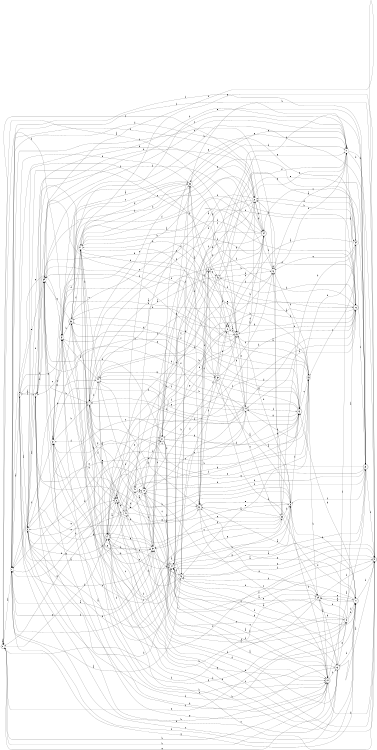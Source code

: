 digraph n37_4 {
__start0 [label="" shape="none"];

rankdir=LR;
size="8,5";

s0 [style="rounded,filled", color="black", fillcolor="white" shape="doublecircle", label="0"];
s1 [style="filled", color="black", fillcolor="white" shape="circle", label="1"];
s2 [style="filled", color="black", fillcolor="white" shape="circle", label="2"];
s3 [style="filled", color="black", fillcolor="white" shape="circle", label="3"];
s4 [style="filled", color="black", fillcolor="white" shape="circle", label="4"];
s5 [style="filled", color="black", fillcolor="white" shape="circle", label="5"];
s6 [style="rounded,filled", color="black", fillcolor="white" shape="doublecircle", label="6"];
s7 [style="rounded,filled", color="black", fillcolor="white" shape="doublecircle", label="7"];
s8 [style="rounded,filled", color="black", fillcolor="white" shape="doublecircle", label="8"];
s9 [style="rounded,filled", color="black", fillcolor="white" shape="doublecircle", label="9"];
s10 [style="filled", color="black", fillcolor="white" shape="circle", label="10"];
s11 [style="rounded,filled", color="black", fillcolor="white" shape="doublecircle", label="11"];
s12 [style="rounded,filled", color="black", fillcolor="white" shape="doublecircle", label="12"];
s13 [style="rounded,filled", color="black", fillcolor="white" shape="doublecircle", label="13"];
s14 [style="rounded,filled", color="black", fillcolor="white" shape="doublecircle", label="14"];
s15 [style="rounded,filled", color="black", fillcolor="white" shape="doublecircle", label="15"];
s16 [style="filled", color="black", fillcolor="white" shape="circle", label="16"];
s17 [style="filled", color="black", fillcolor="white" shape="circle", label="17"];
s18 [style="rounded,filled", color="black", fillcolor="white" shape="doublecircle", label="18"];
s19 [style="filled", color="black", fillcolor="white" shape="circle", label="19"];
s20 [style="filled", color="black", fillcolor="white" shape="circle", label="20"];
s21 [style="rounded,filled", color="black", fillcolor="white" shape="doublecircle", label="21"];
s22 [style="rounded,filled", color="black", fillcolor="white" shape="doublecircle", label="22"];
s23 [style="rounded,filled", color="black", fillcolor="white" shape="doublecircle", label="23"];
s24 [style="rounded,filled", color="black", fillcolor="white" shape="doublecircle", label="24"];
s25 [style="filled", color="black", fillcolor="white" shape="circle", label="25"];
s26 [style="rounded,filled", color="black", fillcolor="white" shape="doublecircle", label="26"];
s27 [style="filled", color="black", fillcolor="white" shape="circle", label="27"];
s28 [style="rounded,filled", color="black", fillcolor="white" shape="doublecircle", label="28"];
s29 [style="rounded,filled", color="black", fillcolor="white" shape="doublecircle", label="29"];
s30 [style="filled", color="black", fillcolor="white" shape="circle", label="30"];
s31 [style="filled", color="black", fillcolor="white" shape="circle", label="31"];
s32 [style="rounded,filled", color="black", fillcolor="white" shape="doublecircle", label="32"];
s33 [style="filled", color="black", fillcolor="white" shape="circle", label="33"];
s34 [style="filled", color="black", fillcolor="white" shape="circle", label="34"];
s35 [style="filled", color="black", fillcolor="white" shape="circle", label="35"];
s36 [style="filled", color="black", fillcolor="white" shape="circle", label="36"];
s37 [style="filled", color="black", fillcolor="white" shape="circle", label="37"];
s38 [style="rounded,filled", color="black", fillcolor="white" shape="doublecircle", label="38"];
s39 [style="filled", color="black", fillcolor="white" shape="circle", label="39"];
s40 [style="rounded,filled", color="black", fillcolor="white" shape="doublecircle", label="40"];
s41 [style="filled", color="black", fillcolor="white" shape="circle", label="41"];
s42 [style="filled", color="black", fillcolor="white" shape="circle", label="42"];
s43 [style="filled", color="black", fillcolor="white" shape="circle", label="43"];
s44 [style="filled", color="black", fillcolor="white" shape="circle", label="44"];
s45 [style="rounded,filled", color="black", fillcolor="white" shape="doublecircle", label="45"];
s0 -> s1 [label="a"];
s0 -> s22 [label="b"];
s0 -> s20 [label="c"];
s0 -> s0 [label="d"];
s0 -> s42 [label="e"];
s0 -> s0 [label="f"];
s0 -> s14 [label="g"];
s0 -> s37 [label="h"];
s1 -> s2 [label="a"];
s1 -> s20 [label="b"];
s1 -> s33 [label="c"];
s1 -> s24 [label="d"];
s1 -> s41 [label="e"];
s1 -> s23 [label="f"];
s1 -> s11 [label="g"];
s1 -> s30 [label="h"];
s2 -> s3 [label="a"];
s2 -> s37 [label="b"];
s2 -> s11 [label="c"];
s2 -> s13 [label="d"];
s2 -> s39 [label="e"];
s2 -> s4 [label="f"];
s2 -> s44 [label="g"];
s2 -> s30 [label="h"];
s3 -> s4 [label="a"];
s3 -> s25 [label="b"];
s3 -> s15 [label="c"];
s3 -> s42 [label="d"];
s3 -> s8 [label="e"];
s3 -> s45 [label="f"];
s3 -> s14 [label="g"];
s3 -> s43 [label="h"];
s4 -> s2 [label="a"];
s4 -> s5 [label="b"];
s4 -> s13 [label="c"];
s4 -> s39 [label="d"];
s4 -> s10 [label="e"];
s4 -> s35 [label="f"];
s4 -> s30 [label="g"];
s4 -> s22 [label="h"];
s5 -> s6 [label="a"];
s5 -> s25 [label="b"];
s5 -> s39 [label="c"];
s5 -> s0 [label="d"];
s5 -> s28 [label="e"];
s5 -> s15 [label="f"];
s5 -> s12 [label="g"];
s5 -> s11 [label="h"];
s6 -> s7 [label="a"];
s6 -> s24 [label="b"];
s6 -> s38 [label="c"];
s6 -> s18 [label="d"];
s6 -> s45 [label="e"];
s6 -> s28 [label="f"];
s6 -> s17 [label="g"];
s6 -> s23 [label="h"];
s7 -> s8 [label="a"];
s7 -> s30 [label="b"];
s7 -> s36 [label="c"];
s7 -> s31 [label="d"];
s7 -> s3 [label="e"];
s7 -> s44 [label="f"];
s7 -> s15 [label="g"];
s7 -> s30 [label="h"];
s8 -> s8 [label="a"];
s8 -> s7 [label="b"];
s8 -> s9 [label="c"];
s8 -> s1 [label="d"];
s8 -> s40 [label="e"];
s8 -> s21 [label="f"];
s8 -> s0 [label="g"];
s8 -> s16 [label="h"];
s9 -> s10 [label="a"];
s9 -> s36 [label="b"];
s9 -> s14 [label="c"];
s9 -> s31 [label="d"];
s9 -> s8 [label="e"];
s9 -> s39 [label="f"];
s9 -> s27 [label="g"];
s9 -> s22 [label="h"];
s10 -> s11 [label="a"];
s10 -> s3 [label="b"];
s10 -> s19 [label="c"];
s10 -> s30 [label="d"];
s10 -> s8 [label="e"];
s10 -> s9 [label="f"];
s10 -> s31 [label="g"];
s10 -> s23 [label="h"];
s11 -> s12 [label="a"];
s11 -> s13 [label="b"];
s11 -> s29 [label="c"];
s11 -> s9 [label="d"];
s11 -> s28 [label="e"];
s11 -> s29 [label="f"];
s11 -> s15 [label="g"];
s11 -> s43 [label="h"];
s12 -> s3 [label="a"];
s12 -> s5 [label="b"];
s12 -> s4 [label="c"];
s12 -> s13 [label="d"];
s12 -> s26 [label="e"];
s12 -> s43 [label="f"];
s12 -> s33 [label="g"];
s12 -> s20 [label="h"];
s13 -> s9 [label="a"];
s13 -> s14 [label="b"];
s13 -> s37 [label="c"];
s13 -> s40 [label="d"];
s13 -> s42 [label="e"];
s13 -> s17 [label="f"];
s13 -> s12 [label="g"];
s13 -> s1 [label="h"];
s14 -> s8 [label="a"];
s14 -> s15 [label="b"];
s14 -> s12 [label="c"];
s14 -> s12 [label="d"];
s14 -> s21 [label="e"];
s14 -> s25 [label="f"];
s14 -> s22 [label="g"];
s14 -> s11 [label="h"];
s15 -> s16 [label="a"];
s15 -> s39 [label="b"];
s15 -> s35 [label="c"];
s15 -> s1 [label="d"];
s15 -> s38 [label="e"];
s15 -> s7 [label="f"];
s15 -> s19 [label="g"];
s15 -> s44 [label="h"];
s16 -> s17 [label="a"];
s16 -> s45 [label="b"];
s16 -> s1 [label="c"];
s16 -> s17 [label="d"];
s16 -> s16 [label="e"];
s16 -> s4 [label="f"];
s16 -> s33 [label="g"];
s16 -> s6 [label="h"];
s17 -> s18 [label="a"];
s17 -> s4 [label="b"];
s17 -> s39 [label="c"];
s17 -> s9 [label="d"];
s17 -> s36 [label="e"];
s17 -> s1 [label="f"];
s17 -> s17 [label="g"];
s17 -> s23 [label="h"];
s18 -> s19 [label="a"];
s18 -> s21 [label="b"];
s18 -> s31 [label="c"];
s18 -> s12 [label="d"];
s18 -> s44 [label="e"];
s18 -> s14 [label="f"];
s18 -> s3 [label="g"];
s18 -> s27 [label="h"];
s19 -> s5 [label="a"];
s19 -> s6 [label="b"];
s19 -> s1 [label="c"];
s19 -> s20 [label="d"];
s19 -> s38 [label="e"];
s19 -> s15 [label="f"];
s19 -> s44 [label="g"];
s19 -> s7 [label="h"];
s20 -> s21 [label="a"];
s20 -> s4 [label="b"];
s20 -> s43 [label="c"];
s20 -> s24 [label="d"];
s20 -> s17 [label="e"];
s20 -> s38 [label="f"];
s20 -> s45 [label="g"];
s20 -> s21 [label="h"];
s21 -> s22 [label="a"];
s21 -> s22 [label="b"];
s21 -> s29 [label="c"];
s21 -> s12 [label="d"];
s21 -> s17 [label="e"];
s21 -> s32 [label="f"];
s21 -> s24 [label="g"];
s21 -> s35 [label="h"];
s22 -> s23 [label="a"];
s22 -> s31 [label="b"];
s22 -> s12 [label="c"];
s22 -> s5 [label="d"];
s22 -> s0 [label="e"];
s22 -> s13 [label="f"];
s22 -> s31 [label="g"];
s22 -> s0 [label="h"];
s23 -> s12 [label="a"];
s23 -> s10 [label="b"];
s23 -> s24 [label="c"];
s23 -> s9 [label="d"];
s23 -> s7 [label="e"];
s23 -> s5 [label="f"];
s23 -> s8 [label="g"];
s23 -> s39 [label="h"];
s24 -> s25 [label="a"];
s24 -> s20 [label="b"];
s24 -> s7 [label="c"];
s24 -> s16 [label="d"];
s24 -> s2 [label="e"];
s24 -> s30 [label="f"];
s24 -> s7 [label="g"];
s24 -> s25 [label="h"];
s25 -> s0 [label="a"];
s25 -> s18 [label="b"];
s25 -> s26 [label="c"];
s25 -> s37 [label="d"];
s25 -> s19 [label="e"];
s25 -> s43 [label="f"];
s25 -> s10 [label="g"];
s25 -> s39 [label="h"];
s26 -> s25 [label="a"];
s26 -> s14 [label="b"];
s26 -> s24 [label="c"];
s26 -> s18 [label="d"];
s26 -> s26 [label="e"];
s26 -> s7 [label="f"];
s26 -> s19 [label="g"];
s26 -> s27 [label="h"];
s27 -> s28 [label="a"];
s27 -> s18 [label="b"];
s27 -> s12 [label="c"];
s27 -> s7 [label="d"];
s27 -> s34 [label="e"];
s27 -> s18 [label="f"];
s27 -> s36 [label="g"];
s27 -> s35 [label="h"];
s28 -> s11 [label="a"];
s28 -> s28 [label="b"];
s28 -> s22 [label="c"];
s28 -> s6 [label="d"];
s28 -> s29 [label="e"];
s28 -> s26 [label="f"];
s28 -> s34 [label="g"];
s28 -> s37 [label="h"];
s29 -> s22 [label="a"];
s29 -> s12 [label="b"];
s29 -> s30 [label="c"];
s29 -> s3 [label="d"];
s29 -> s11 [label="e"];
s29 -> s9 [label="f"];
s29 -> s13 [label="g"];
s29 -> s27 [label="h"];
s30 -> s1 [label="a"];
s30 -> s31 [label="b"];
s30 -> s21 [label="c"];
s30 -> s44 [label="d"];
s30 -> s14 [label="e"];
s30 -> s6 [label="f"];
s30 -> s37 [label="g"];
s30 -> s18 [label="h"];
s31 -> s5 [label="a"];
s31 -> s7 [label="b"];
s31 -> s32 [label="c"];
s31 -> s19 [label="d"];
s31 -> s37 [label="e"];
s31 -> s1 [label="f"];
s31 -> s18 [label="g"];
s31 -> s31 [label="h"];
s32 -> s15 [label="a"];
s32 -> s29 [label="b"];
s32 -> s33 [label="c"];
s32 -> s16 [label="d"];
s32 -> s26 [label="e"];
s32 -> s17 [label="f"];
s32 -> s38 [label="g"];
s32 -> s10 [label="h"];
s33 -> s28 [label="a"];
s33 -> s34 [label="b"];
s33 -> s40 [label="c"];
s33 -> s11 [label="d"];
s33 -> s30 [label="e"];
s33 -> s5 [label="f"];
s33 -> s30 [label="g"];
s33 -> s20 [label="h"];
s34 -> s26 [label="a"];
s34 -> s15 [label="b"];
s34 -> s35 [label="c"];
s34 -> s20 [label="d"];
s34 -> s16 [label="e"];
s34 -> s23 [label="f"];
s34 -> s37 [label="g"];
s34 -> s20 [label="h"];
s35 -> s25 [label="a"];
s35 -> s36 [label="b"];
s35 -> s19 [label="c"];
s35 -> s16 [label="d"];
s35 -> s43 [label="e"];
s35 -> s14 [label="f"];
s35 -> s39 [label="g"];
s35 -> s29 [label="h"];
s36 -> s28 [label="a"];
s36 -> s27 [label="b"];
s36 -> s37 [label="c"];
s36 -> s17 [label="d"];
s36 -> s2 [label="e"];
s36 -> s12 [label="f"];
s36 -> s25 [label="g"];
s36 -> s40 [label="h"];
s37 -> s36 [label="a"];
s37 -> s12 [label="b"];
s37 -> s20 [label="c"];
s37 -> s27 [label="d"];
s37 -> s1 [label="e"];
s37 -> s15 [label="f"];
s37 -> s8 [label="g"];
s37 -> s38 [label="h"];
s38 -> s24 [label="a"];
s38 -> s25 [label="b"];
s38 -> s4 [label="c"];
s38 -> s8 [label="d"];
s38 -> s23 [label="e"];
s38 -> s27 [label="f"];
s38 -> s39 [label="g"];
s38 -> s22 [label="h"];
s39 -> s5 [label="a"];
s39 -> s7 [label="b"];
s39 -> s17 [label="c"];
s39 -> s24 [label="d"];
s39 -> s26 [label="e"];
s39 -> s21 [label="f"];
s39 -> s31 [label="g"];
s39 -> s3 [label="h"];
s40 -> s2 [label="a"];
s40 -> s41 [label="b"];
s40 -> s19 [label="c"];
s40 -> s3 [label="d"];
s40 -> s35 [label="e"];
s40 -> s38 [label="f"];
s40 -> s28 [label="g"];
s40 -> s22 [label="h"];
s41 -> s23 [label="a"];
s41 -> s34 [label="b"];
s41 -> s10 [label="c"];
s41 -> s10 [label="d"];
s41 -> s21 [label="e"];
s41 -> s42 [label="f"];
s41 -> s15 [label="g"];
s41 -> s14 [label="h"];
s42 -> s34 [label="a"];
s42 -> s29 [label="b"];
s42 -> s41 [label="c"];
s42 -> s11 [label="d"];
s42 -> s43 [label="e"];
s42 -> s30 [label="f"];
s42 -> s38 [label="g"];
s42 -> s11 [label="h"];
s43 -> s1 [label="a"];
s43 -> s14 [label="b"];
s43 -> s10 [label="c"];
s43 -> s36 [label="d"];
s43 -> s9 [label="e"];
s43 -> s9 [label="f"];
s43 -> s30 [label="g"];
s43 -> s8 [label="h"];
s44 -> s37 [label="a"];
s44 -> s15 [label="b"];
s44 -> s27 [label="c"];
s44 -> s28 [label="d"];
s44 -> s14 [label="e"];
s44 -> s19 [label="f"];
s44 -> s32 [label="g"];
s44 -> s22 [label="h"];
s45 -> s44 [label="a"];
s45 -> s16 [label="b"];
s45 -> s41 [label="c"];
s45 -> s18 [label="d"];
s45 -> s23 [label="e"];
s45 -> s10 [label="f"];
s45 -> s26 [label="g"];
s45 -> s25 [label="h"];

}